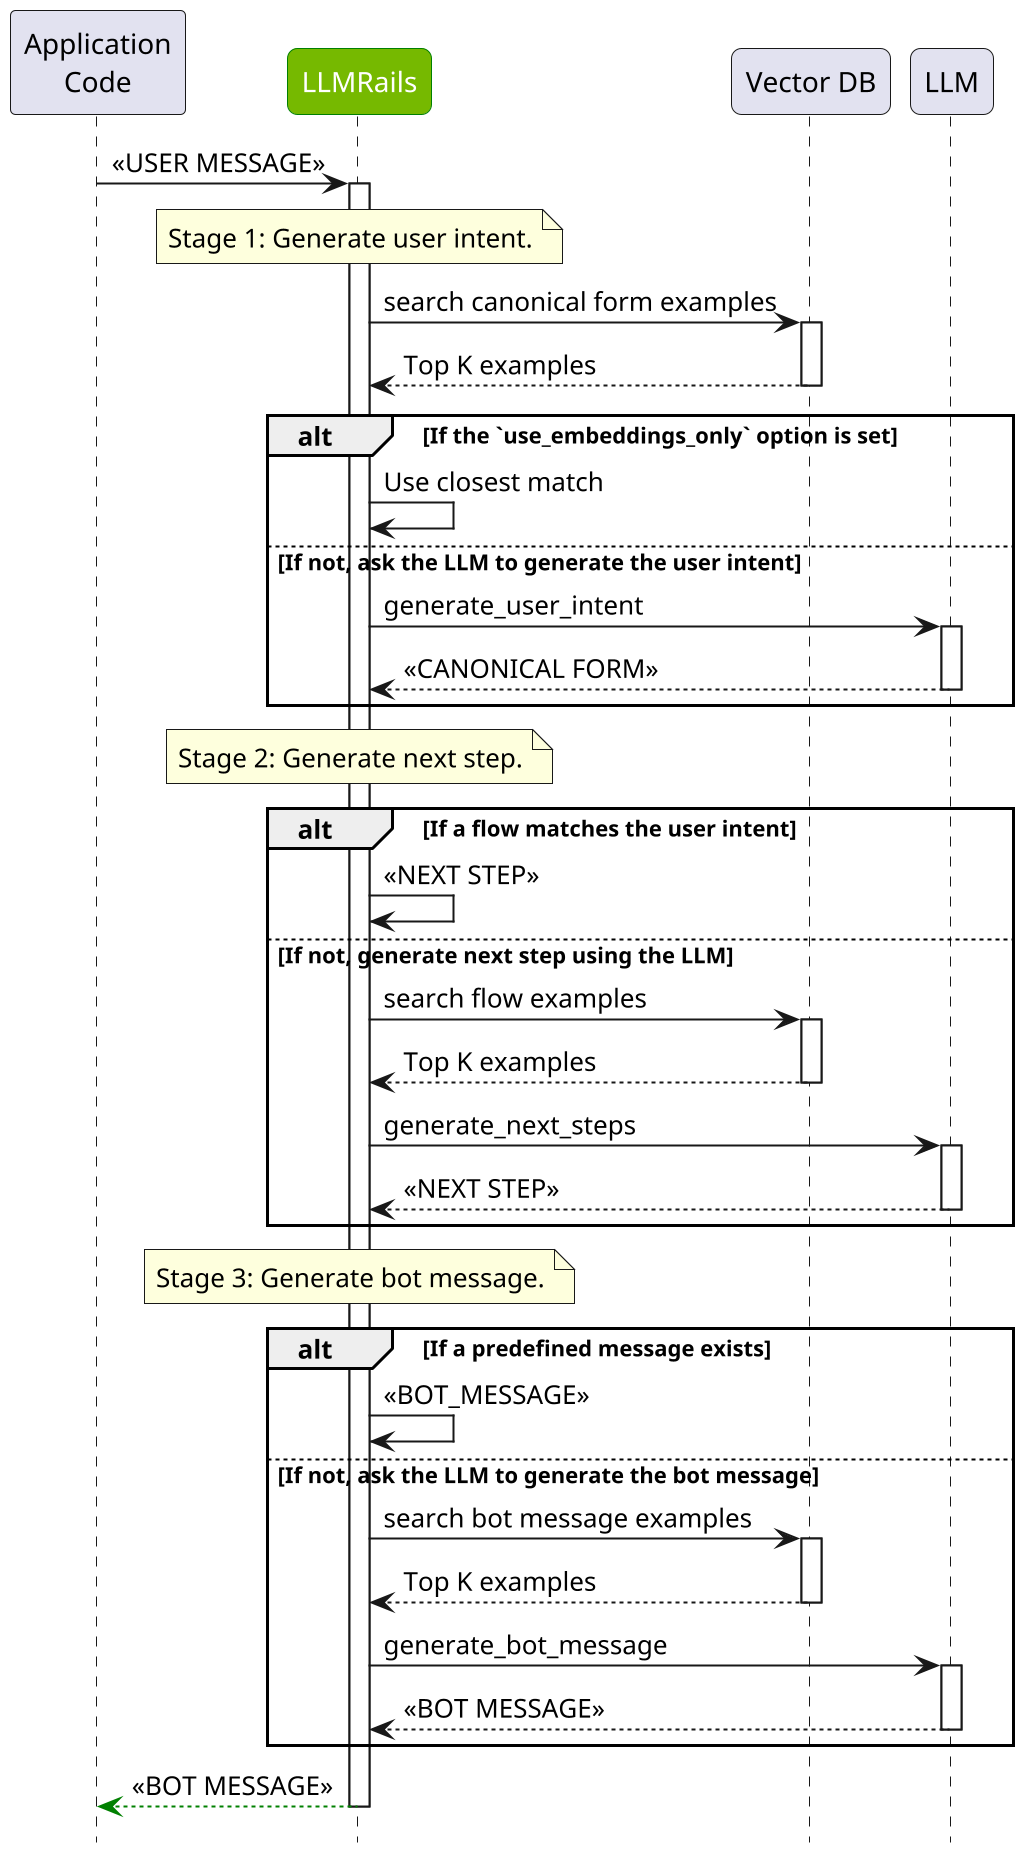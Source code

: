 @startuml
participant "Application\nCode" as A

skinparam Participant {
  RoundCorner 10

  BackgroundColor<<LLMRails >> 76b900
  FontColor<<LLMRails>> white
  BorderColor<<LLMRails>> green
}


participant LLMRails <<LLMRails>>
participant "Vector DB" as V


A->LLMRails: <<USER MESSAGE>>
activate LLMRails

note over LLMRails: Stage 1: Generate user intent.

  LLMRails->V: search canonical form examples
  activate V
  return Top K examples

  alt If the `use_embeddings_only` option is set

  LLMRails->LLMRails: Use closest match

  else If not, ask the LLM to generate the user intent
  LLMRails->LLM: generate_user_intent
  activate LLM
  return <<CANONICAL FORM>>

  end

note over LLMRails: Stage 2: Generate next step.

alt If a flow matches the user intent

LLMRails->LLMRails: <<NEXT STEP>>

else If not, generate next step using the LLM

LLMRails->V: search flow examples
activate V
return Top K examples

LLMRails->LLM: generate_next_steps
activate LLM
return <<NEXT STEP>>
end

note over LLMRails: Stage 3: Generate bot message.

  alt If a predefined message exists
    LLMRails->LLMRails: <<BOT_MESSAGE>>

  else If not, ask the LLM to generate the bot message
    LLMRails->V: search bot message examples
    activate V
    return Top K examples

    LLMRails->LLM: generate_bot_message
    activate LLM
    return <<BOT MESSAGE>>
  end


return #green <<BOT MESSAGE>>

participant LLM
hide footbox
hide stereotype
scale 2
@enduml
